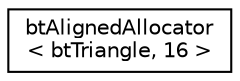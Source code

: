 digraph "Graphical Class Hierarchy"
{
  edge [fontname="Helvetica",fontsize="10",labelfontname="Helvetica",labelfontsize="10"];
  node [fontname="Helvetica",fontsize="10",shape=record];
  rankdir="LR";
  Node1 [label="btAlignedAllocator\l\< btTriangle, 16 \>",height=0.2,width=0.4,color="black", fillcolor="white", style="filled",URL="$classbt_aligned_allocator.html"];
}
